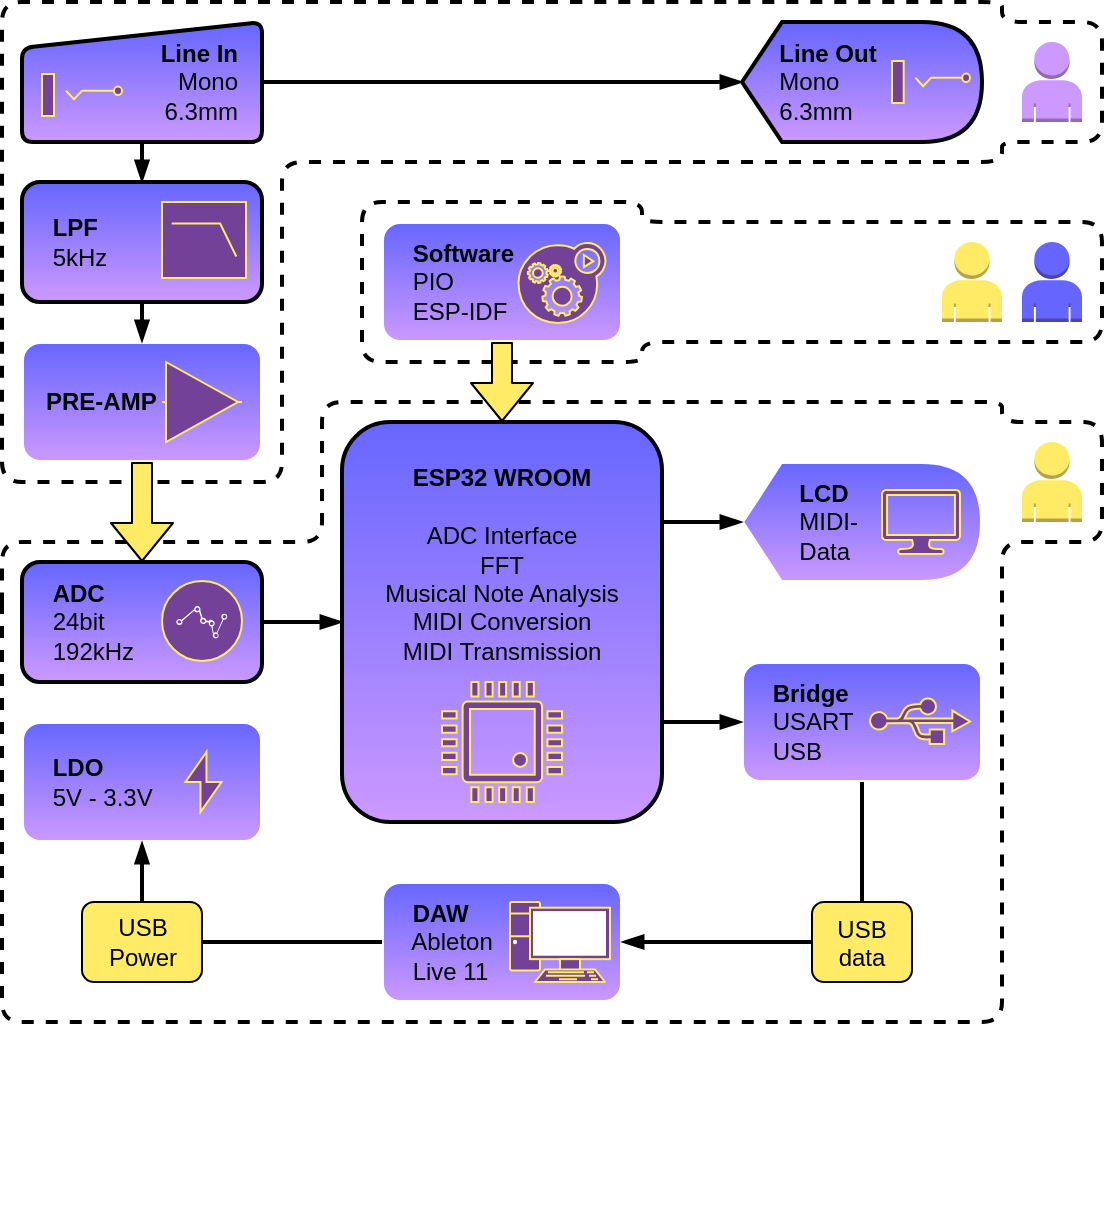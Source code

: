<mxfile compressed="true" version="16.1.2" type="device"><diagram name="Page-1" id="90a13364-a465-7bf4-72fc-28e22215d7a0"><mxGraphModel dx="946" dy="879" grid="1" gridSize="10" guides="1" tooltips="1" connect="1" arrows="1" fold="1" page="1" pageScale="1.5" pageWidth="827" pageHeight="1169" background="none" math="0" shadow="0"><root><mxCell id="0" style=";html=1;"/><mxCell id="1" style=";html=1;" parent="0"/><mxCell id="_Ti2mXzY7tAi9bnaLThI-1" value="" style="group" vertex="1" connectable="0" parent="1"><mxGeometry x="320" y="240" width="550" height="607" as="geometry"/></mxCell><mxCell id="XrCChwSz2AS1Mx0FTjyG-34" value="&amp;nbsp; &amp;nbsp; &lt;b&gt;ADC&lt;br&gt;&lt;/b&gt;&lt;span style=&quot;background-color: initial;&quot;&gt;&amp;nbsp; &amp;nbsp; 24bit&lt;br&gt;&lt;/span&gt;&lt;b&gt;&amp;nbsp; &amp;nbsp; &lt;/b&gt;192kHz" style="rounded=1;whiteSpace=wrap;html=1;shadow=0;glass=0;sketch=0;strokeWidth=2;align=left;fillColor=#6666FF;gradientColor=#CC99FF;" parent="_Ti2mXzY7tAi9bnaLThI-1" vertex="1"><mxGeometry x="10" y="280" width="120" height="60" as="geometry"/></mxCell><mxCell id="XrCChwSz2AS1Mx0FTjyG-1" value="&lt;b&gt;Line In&amp;nbsp; &amp;nbsp;&lt;br&gt;&lt;/b&gt;Mono&amp;nbsp; &amp;nbsp;&lt;br&gt;6.3mm&lt;b&gt;&amp;nbsp; &amp;nbsp;&lt;/b&gt;" style="html=1;strokeWidth=2;shape=manualInput;whiteSpace=wrap;rounded=1;size=13;arcSize=11;glass=0;sketch=0;align=right;gradientColor=#CC99FF;fillColor=#6666FF;" parent="_Ti2mXzY7tAi9bnaLThI-1" vertex="1"><mxGeometry x="10" y="10" width="120" height="60" as="geometry"/></mxCell><mxCell id="XrCChwSz2AS1Mx0FTjyG-2" value="&lt;b&gt;&lt;br&gt;ESP32 WROOM&lt;/b&gt;&lt;br&gt;&lt;br&gt;ADC Interface&lt;br&gt;FFT&lt;br&gt;Musical Note Analysis&lt;br&gt;MIDI Conversion&lt;br&gt;MIDI Transmission" style="rounded=1;whiteSpace=wrap;html=1;glass=0;sketch=0;strokeWidth=2;verticalAlign=top;gradientColor=#CC99FF;fillColor=#6666FF;" parent="_Ti2mXzY7tAi9bnaLThI-1" vertex="1"><mxGeometry x="170" y="210" width="160" height="200" as="geometry"/></mxCell><mxCell id="XrCChwSz2AS1Mx0FTjyG-165" style="edgeStyle=orthogonalEdgeStyle;rounded=1;orthogonalLoop=1;jettySize=auto;html=1;exitX=1;exitY=0.5;exitDx=0;exitDy=0;entryX=0;entryY=0.5;entryDx=0;entryDy=0;strokeColor=default;strokeWidth=2;fontColor=default;endArrow=blockThin;endFill=1;fillColor=#CC99FF;" parent="_Ti2mXzY7tAi9bnaLThI-1" source="XrCChwSz2AS1Mx0FTjyG-34" target="XrCChwSz2AS1Mx0FTjyG-2" edge="1"><mxGeometry relative="1" as="geometry"/></mxCell><mxCell id="XrCChwSz2AS1Mx0FTjyG-5" value="&lt;span style=&quot;font-weight: bold; white-space: pre;&quot;&gt;&#9;&lt;/span&gt;&lt;b&gt;LCD&lt;/b&gt;&lt;br&gt;&lt;span style=&quot;font-weight: bold; white-space: pre;&quot;&gt;&#9;&lt;/span&gt;MIDI-&lt;br&gt;&lt;span style=&quot;white-space: pre;&quot;&gt;&#9;&lt;/span&gt;Data" style="shape=display;whiteSpace=wrap;html=1;rounded=0;glass=0;sketch=0;strokeWidth=2;align=left;size=0.163;gradientColor=#CC99FF;fillColor=#6666FF;strokeColor=#FFFFFF;" parent="_Ti2mXzY7tAi9bnaLThI-1" vertex="1"><mxGeometry x="370" y="230" width="120" height="60" as="geometry"/></mxCell><mxCell id="XrCChwSz2AS1Mx0FTjyG-68" style="edgeStyle=orthogonalEdgeStyle;rounded=1;orthogonalLoop=1;jettySize=auto;html=1;exitX=1;exitY=0.25;exitDx=0;exitDy=0;entryX=0;entryY=0.5;entryDx=0;entryDy=0;entryPerimeter=0;strokeWidth=2;endArrow=blockThin;endFill=1;" parent="_Ti2mXzY7tAi9bnaLThI-1" source="XrCChwSz2AS1Mx0FTjyG-2" target="XrCChwSz2AS1Mx0FTjyG-5" edge="1"><mxGeometry relative="1" as="geometry"/></mxCell><mxCell id="XrCChwSz2AS1Mx0FTjyG-30" value="" style="aspect=fixed;perimeter=ellipsePerimeter;html=1;align=center;shadow=0;dashed=0;fontColor=#4277BB;labelBackgroundColor=#ffffff;fontSize=12;spacingTop=3;image;image=img/lib/ibm/analytics/data_repositories.svg;rounded=0;glass=0;sketch=0;strokeWidth=2;imageBackground=none;imageBorder=none;" parent="_Ti2mXzY7tAi9bnaLThI-1" vertex="1"><mxGeometry x="80" y="289.5" width="40" height="40" as="geometry"/></mxCell><mxCell id="XrCChwSz2AS1Mx0FTjyG-36" value="" style="sketch=0;pointerEvents=1;shadow=0;dashed=0;html=1;labelPosition=center;verticalLabelPosition=bottom;verticalAlign=top;outlineConnect=0;align=center;shape=mxgraph.office.devices.lcd_monitor;rounded=0;glass=0;strokeWidth=1;fillColor=#734198;strokeColor=#FFEB66;" parent="_Ti2mXzY7tAi9bnaLThI-1" vertex="1"><mxGeometry x="440" y="244" width="39" height="32" as="geometry"/></mxCell><mxCell id="XrCChwSz2AS1Mx0FTjyG-39" value="&amp;nbsp; &amp;nbsp; &lt;b&gt;LPF&lt;br&gt;&amp;nbsp; &amp;nbsp; &lt;/b&gt;5kHz" style="rounded=1;whiteSpace=wrap;html=1;shadow=0;glass=0;sketch=0;strokeWidth=2;align=left;fillColor=#6666FF;gradientColor=#CC99FF;" parent="_Ti2mXzY7tAi9bnaLThI-1" vertex="1"><mxGeometry x="10" y="90" width="120" height="60" as="geometry"/></mxCell><mxCell id="XrCChwSz2AS1Mx0FTjyG-76" style="edgeStyle=orthogonalEdgeStyle;rounded=1;orthogonalLoop=1;jettySize=auto;html=1;strokeWidth=2;endArrow=blockThin;endFill=1;" parent="_Ti2mXzY7tAi9bnaLThI-1" source="XrCChwSz2AS1Mx0FTjyG-1" target="XrCChwSz2AS1Mx0FTjyG-39" edge="1"><mxGeometry relative="1" as="geometry"/></mxCell><mxCell id="XrCChwSz2AS1Mx0FTjyG-15" value="" style="verticalLabelPosition=bottom;shadow=0;dashed=0;align=center;html=1;verticalAlign=top;shape=mxgraph.electrical.logic_gates.lowpass_filter;rounded=0;glass=0;sketch=0;strokeWidth=1;fillColor=#734198;strokeColor=#FFEB66;" parent="_Ti2mXzY7tAi9bnaLThI-1" vertex="1"><mxGeometry x="80" y="100" width="42" height="38" as="geometry"/></mxCell><mxCell id="XrCChwSz2AS1Mx0FTjyG-46" value="" style="ellipse;whiteSpace=wrap;html=1;aspect=fixed;rounded=0;shadow=0;glass=0;sketch=0;strokeColor=#FFEB66;strokeWidth=1;fillColor=none;gradientColor=#CC99FF;" parent="_Ti2mXzY7tAi9bnaLThI-1" vertex="1"><mxGeometry x="80" y="289.5" width="40" height="40" as="geometry"/></mxCell><mxCell id="XrCChwSz2AS1Mx0FTjyG-51" value="" style="pointerEvents=1;verticalLabelPosition=bottom;shadow=0;dashed=0;align=center;html=1;verticalAlign=top;shape=mxgraph.electrical.miscellaneous.2_conductor_jack;rounded=0;glass=0;sketch=0;strokeColor=#FFEB66;strokeWidth=1;fillColor=#734198;gradientColor=none;direction=east;" parent="_Ti2mXzY7tAi9bnaLThI-1" vertex="1"><mxGeometry x="20" y="36" width="40" height="21" as="geometry"/></mxCell><mxCell id="XrCChwSz2AS1Mx0FTjyG-53" value="&amp;nbsp; &amp;nbsp; &lt;b&gt;DAW&lt;/b&gt;&lt;br&gt;&amp;nbsp; &amp;nbsp; Ableton&lt;br&gt;&amp;nbsp; &amp;nbsp; Live 11" style="rounded=1;whiteSpace=wrap;html=1;shadow=0;glass=0;sketch=0;strokeColor=#FFFFFF;strokeWidth=2;fillColor=#6666FF;gradientColor=#CC99FF;align=left;" parent="_Ti2mXzY7tAi9bnaLThI-1" vertex="1"><mxGeometry x="190" y="440" width="120" height="60" as="geometry"/></mxCell><mxCell id="XrCChwSz2AS1Mx0FTjyG-52" value="" style="fontColor=#0066CC;verticalAlign=top;verticalLabelPosition=bottom;labelPosition=center;align=center;html=1;outlineConnect=0;fillColor=#734198;strokeColor=#FFEB66;gradientColor=none;gradientDirection=north;strokeWidth=2;shape=mxgraph.networks.pc;rounded=1;shadow=0;glass=0;sketch=0;" parent="_Ti2mXzY7tAi9bnaLThI-1" vertex="1"><mxGeometry x="254" y="450" width="50" height="40" as="geometry"/></mxCell><mxCell id="XrCChwSz2AS1Mx0FTjyG-54" value="" style="pointerEvents=1;shadow=0;dashed=0;html=1;strokeColor=#FFEB66;fillColor=#734198;labelPosition=center;verticalLabelPosition=bottom;verticalAlign=top;align=center;outlineConnect=0;shape=mxgraph.veeam.cpu;rounded=1;glass=0;sketch=0;strokeWidth=1;gradientColor=none;" parent="_Ti2mXzY7tAi9bnaLThI-1" vertex="1"><mxGeometry x="220" y="340" width="60" height="60" as="geometry"/></mxCell><mxCell id="XrCChwSz2AS1Mx0FTjyG-55" value="&lt;b&gt;&amp;nbsp; &amp;nbsp; Bridge&lt;/b&gt;&lt;br&gt;&amp;nbsp; &amp;nbsp; USART&lt;br&gt;&amp;nbsp; &amp;nbsp; USB" style="rounded=1;whiteSpace=wrap;html=1;shadow=0;glass=0;sketch=0;strokeColor=#FFFFFF;strokeWidth=2;fillColor=#6666FF;gradientColor=#CC99FF;align=left;" parent="_Ti2mXzY7tAi9bnaLThI-1" vertex="1"><mxGeometry x="370" y="330" width="120" height="60" as="geometry"/></mxCell><mxCell id="XrCChwSz2AS1Mx0FTjyG-79" style="edgeStyle=orthogonalEdgeStyle;rounded=1;orthogonalLoop=1;jettySize=auto;html=1;exitX=1;exitY=0.75;exitDx=0;exitDy=0;entryX=0;entryY=0.5;entryDx=0;entryDy=0;strokeWidth=2;endArrow=blockThin;endFill=1;" parent="_Ti2mXzY7tAi9bnaLThI-1" source="XrCChwSz2AS1Mx0FTjyG-2" target="XrCChwSz2AS1Mx0FTjyG-55" edge="1"><mxGeometry relative="1" as="geometry"/></mxCell><mxCell id="XrCChwSz2AS1Mx0FTjyG-60" value="&lt;div style=&quot;&quot;&gt;&lt;b style=&quot;background-color: initial;&quot;&gt;&amp;nbsp; &amp;nbsp; &amp;nbsp;Line Out&lt;/b&gt;&lt;/div&gt;&lt;div style=&quot;&quot;&gt;&lt;b style=&quot;font-weight: bold; background-color: initial;&quot;&gt;&amp;nbsp; &amp;nbsp; &amp;nbsp;&lt;/b&gt;&lt;span style=&quot;background-color: initial;&quot;&gt;Mono&lt;/span&gt;&lt;/div&gt;&lt;span style=&quot;background-color: initial;&quot;&gt;&lt;div style=&quot;&quot;&gt;&lt;span style=&quot;background-color: initial;&quot;&gt;&amp;nbsp; &amp;nbsp; &amp;nbsp;6.3mm&lt;/span&gt;&lt;/div&gt;&lt;/span&gt;" style="shape=display;whiteSpace=wrap;html=1;rounded=0;glass=0;sketch=0;strokeWidth=2;align=left;size=0.167;gradientColor=#CC99FF;fillColor=#6666FF;" parent="_Ti2mXzY7tAi9bnaLThI-1" vertex="1"><mxGeometry x="370" y="10" width="120" height="60" as="geometry"/></mxCell><mxCell id="XrCChwSz2AS1Mx0FTjyG-75" style="edgeStyle=orthogonalEdgeStyle;rounded=1;orthogonalLoop=1;jettySize=auto;html=1;exitX=1;exitY=0.5;exitDx=0;exitDy=0;entryX=0;entryY=0.5;entryDx=0;entryDy=0;entryPerimeter=0;strokeWidth=2;endArrow=blockThin;endFill=1;" parent="_Ti2mXzY7tAi9bnaLThI-1" source="XrCChwSz2AS1Mx0FTjyG-1" target="XrCChwSz2AS1Mx0FTjyG-60" edge="1"><mxGeometry relative="1" as="geometry"/></mxCell><mxCell id="XrCChwSz2AS1Mx0FTjyG-61" value="" style="pointerEvents=1;verticalLabelPosition=bottom;shadow=0;dashed=0;align=center;html=1;verticalAlign=top;shape=mxgraph.electrical.miscellaneous.2_conductor_jack;rounded=0;glass=0;sketch=0;strokeColor=#FFEB66;strokeWidth=1;fillColor=#734198;gradientColor=none;" parent="_Ti2mXzY7tAi9bnaLThI-1" vertex="1"><mxGeometry x="445" y="29.5" width="39" height="21" as="geometry"/></mxCell><mxCell id="XrCChwSz2AS1Mx0FTjyG-73" value="&lt;b&gt;&amp;nbsp; &amp;nbsp;PRE-AMP&lt;/b&gt;" style="rounded=1;whiteSpace=wrap;html=1;shadow=0;glass=0;sketch=0;strokeColor=#FFFFFF;strokeWidth=2;fillColor=#6666FF;gradientColor=#CC99FF;align=left;" parent="_Ti2mXzY7tAi9bnaLThI-1" vertex="1"><mxGeometry x="10" y="170" width="120" height="60" as="geometry"/></mxCell><mxCell id="XrCChwSz2AS1Mx0FTjyG-77" style="edgeStyle=orthogonalEdgeStyle;rounded=1;orthogonalLoop=1;jettySize=auto;html=1;strokeWidth=2;endArrow=blockThin;endFill=1;" parent="_Ti2mXzY7tAi9bnaLThI-1" source="XrCChwSz2AS1Mx0FTjyG-39" target="XrCChwSz2AS1Mx0FTjyG-73" edge="1"><mxGeometry relative="1" as="geometry"/></mxCell><mxCell id="XrCChwSz2AS1Mx0FTjyG-19" value="" style="verticalLabelPosition=bottom;shadow=0;dashed=0;align=center;html=1;verticalAlign=top;shape=mxgraph.electrical.abstract.amplifier;rounded=0;glass=0;sketch=0;strokeWidth=1;fillColor=#734198;strokeColor=#FFEB66;" parent="_Ti2mXzY7tAi9bnaLThI-1" vertex="1"><mxGeometry x="80" y="180" width="40" height="40" as="geometry"/></mxCell><mxCell id="XrCChwSz2AS1Mx0FTjyG-81" value="" style="endArrow=none;dashed=1;html=1;strokeWidth=2;rounded=1;" parent="_Ti2mXzY7tAi9bnaLThI-1" edge="1"><mxGeometry width="50" height="50" relative="1" as="geometry"><mxPoint x="290" as="sourcePoint"/><mxPoint x="290" as="targetPoint"/><Array as="points"><mxPoint/><mxPoint y="159"/><mxPoint y="240"/><mxPoint x="140" y="240"/><mxPoint x="140" y="80"/><mxPoint x="500" y="80"/><mxPoint x="500" y="70"/><mxPoint x="550" y="70"/><mxPoint x="550" y="10"/><mxPoint x="500" y="10"/><mxPoint x="500"/></Array></mxGeometry></mxCell><mxCell id="XrCChwSz2AS1Mx0FTjyG-85" value="" style="endArrow=none;dashed=1;html=1;rounded=1;strokeWidth=2;" parent="_Ti2mXzY7tAi9bnaLThI-1" edge="1"><mxGeometry y="-20" width="50" height="50" relative="1" as="geometry"><mxPoint y="300" as="sourcePoint"/><mxPoint y="300" as="targetPoint"/><Array as="points"><mxPoint y="350"/><mxPoint y="430"/><mxPoint y="510"/><mxPoint x="170" y="510"/><mxPoint x="500" y="510"/><mxPoint x="500" y="270"/><mxPoint x="550" y="270"/><mxPoint x="550" y="210"/><mxPoint x="500" y="210"/><mxPoint x="500" y="200"/><mxPoint x="160" y="200"/><mxPoint x="160" y="270"/><mxPoint y="270"/></Array><mxPoint as="offset"/></mxGeometry></mxCell><mxCell id="XrCChwSz2AS1Mx0FTjyG-90" value="&lt;b&gt;&amp;nbsp; &amp;nbsp; Software&lt;br&gt;&amp;nbsp; &amp;nbsp; &lt;/b&gt;PIO&lt;br&gt;&amp;nbsp; &amp;nbsp; ESP-IDF" style="rounded=1;whiteSpace=wrap;html=1;shadow=0;glass=0;sketch=0;strokeColor=#FFFFFF;strokeWidth=2;fillColor=#6666FF;gradientColor=#CC99FF;align=left;" parent="_Ti2mXzY7tAi9bnaLThI-1" vertex="1"><mxGeometry x="190" y="110" width="120" height="60" as="geometry"/></mxCell><mxCell id="XrCChwSz2AS1Mx0FTjyG-89" value="" style="sketch=0;html=1;aspect=fixed;strokeColor=#FFEB66;shadow=0;align=center;verticalAlign=top;fillColor=#734198;shape=mxgraph.gcp2.gear_load;rounded=1;glass=0;strokeWidth=1;" parent="_Ti2mXzY7tAi9bnaLThI-1" vertex="1"><mxGeometry x="258.26" y="120.5" width="43.48" height="40" as="geometry"/></mxCell><mxCell id="XrCChwSz2AS1Mx0FTjyG-101" value="" style="outlineConnect=0;dashed=0;verticalLabelPosition=bottom;verticalAlign=top;align=center;html=1;shape=mxgraph.aws3.user;fillColor=#6666FF;rounded=1;shadow=0;glass=0;sketch=0;strokeColor=none;strokeWidth=2;" parent="_Ti2mXzY7tAi9bnaLThI-1" vertex="1"><mxGeometry x="510" y="120" width="30" height="40" as="geometry"/></mxCell><mxCell id="XrCChwSz2AS1Mx0FTjyG-102" value="" style="outlineConnect=0;dashed=0;verticalLabelPosition=bottom;verticalAlign=top;align=center;html=1;shape=mxgraph.aws3.user;fillColor=#CC99FF;rounded=1;shadow=0;glass=0;sketch=0;strokeColor=none;strokeWidth=2;" parent="_Ti2mXzY7tAi9bnaLThI-1" vertex="1"><mxGeometry x="510" y="20" width="30" height="40" as="geometry"/></mxCell><mxCell id="XrCChwSz2AS1Mx0FTjyG-103" value="" style="outlineConnect=0;dashed=0;verticalLabelPosition=bottom;verticalAlign=top;align=center;html=1;shape=mxgraph.aws3.user;fillColor=#FFEB66;rounded=1;shadow=0;glass=0;sketch=0;strokeColor=none;strokeWidth=2;" parent="_Ti2mXzY7tAi9bnaLThI-1" vertex="1"><mxGeometry x="510" y="220" width="30" height="40" as="geometry"/></mxCell><mxCell id="XrCChwSz2AS1Mx0FTjyG-107" value="" style="outlineConnect=0;dashed=0;verticalLabelPosition=bottom;verticalAlign=top;align=center;html=1;shape=mxgraph.aws3.user;fillColor=#FFEB66;rounded=1;shadow=0;glass=0;sketch=0;strokeColor=none;strokeWidth=2;" parent="_Ti2mXzY7tAi9bnaLThI-1" vertex="1"><mxGeometry x="470" y="120" width="30" height="40" as="geometry"/></mxCell><mxCell id="XrCChwSz2AS1Mx0FTjyG-115" value="&lt;b&gt;&amp;nbsp; &amp;nbsp; LDO&lt;br&gt;&lt;/b&gt;&amp;nbsp; &amp;nbsp; 5V - 3.3V" style="rounded=1;whiteSpace=wrap;html=1;shadow=0;glass=0;sketch=0;strokeColor=#FFFFFF;strokeWidth=2;fillColor=#6666FF;gradientColor=#CC99FF;align=left;" parent="_Ti2mXzY7tAi9bnaLThI-1" vertex="1"><mxGeometry x="10" y="360" width="120" height="60" as="geometry"/></mxCell><mxCell id="XrCChwSz2AS1Mx0FTjyG-139" value="" style="html=1;verticalLabelPosition=bottom;align=center;labelBackgroundColor=#ffffff;verticalAlign=top;strokeWidth=1;strokeColor=#FFEB66;shadow=0;dashed=0;shape=mxgraph.ios7.icons.flash;rounded=1;glass=0;sketch=0;fontColor=#FFEB66;fillColor=#734198;gradientColor=none;" parent="_Ti2mXzY7tAi9bnaLThI-1" vertex="1"><mxGeometry x="91.74" y="375" width="18" height="30" as="geometry"/></mxCell><mxCell id="XrCChwSz2AS1Mx0FTjyG-141" value="" style="sketch=0;aspect=fixed;pointerEvents=1;shadow=0;dashed=0;html=1;strokeColor=#FFEB66;labelPosition=center;verticalLabelPosition=bottom;verticalAlign=top;align=center;fillColor=#734198;shape=mxgraph.mscae.enterprise.usb;rounded=1;glass=0;labelBorderColor=default;strokeWidth=1;fontColor=#FFEB66;" parent="_Ti2mXzY7tAi9bnaLThI-1" vertex="1"><mxGeometry x="434" y="348" width="50" height="23" as="geometry"/></mxCell><mxCell id="XrCChwSz2AS1Mx0FTjyG-161" value="" style="endArrow=none;dashed=1;html=1;rounded=1;strokeColor=default;strokeWidth=2;fontColor=default;fillColor=#CC99FF;" parent="_Ti2mXzY7tAi9bnaLThI-1" edge="1"><mxGeometry width="50" height="50" relative="1" as="geometry"><mxPoint x="550" y="140" as="sourcePoint"/><mxPoint x="550" y="140" as="targetPoint"/><Array as="points"><mxPoint x="550" y="170"/><mxPoint x="320" y="170"/><mxPoint x="320" y="180"/><mxPoint x="180" y="180"/><mxPoint x="180" y="100"/><mxPoint x="320" y="100"/><mxPoint x="320" y="110"/><mxPoint x="550" y="110"/></Array></mxGeometry></mxCell><mxCell id="XrCChwSz2AS1Mx0FTjyG-159" style="edgeStyle=orthogonalEdgeStyle;rounded=1;orthogonalLoop=1;jettySize=auto;html=1;exitX=0.5;exitY=1;exitDx=0;exitDy=0;entryX=0.5;entryY=0;entryDx=0;entryDy=0;strokeColor=default;strokeWidth=1;fontColor=default;endArrow=blockThin;endFill=1;fillColor=#FFEB66;shape=flexArrow;" parent="_Ti2mXzY7tAi9bnaLThI-1" source="XrCChwSz2AS1Mx0FTjyG-90" target="XrCChwSz2AS1Mx0FTjyG-2" edge="1"><mxGeometry relative="1" as="geometry"/></mxCell><mxCell id="XrCChwSz2AS1Mx0FTjyG-167" style="edgeStyle=orthogonalEdgeStyle;rounded=1;orthogonalLoop=1;jettySize=auto;html=1;entryX=0.5;entryY=0;entryDx=0;entryDy=0;strokeColor=default;strokeWidth=1;fontColor=default;endArrow=blockThin;endFill=1;fillColor=#FFEB66;shape=flexArrow;" parent="_Ti2mXzY7tAi9bnaLThI-1" source="XrCChwSz2AS1Mx0FTjyG-73" target="XrCChwSz2AS1Mx0FTjyG-34" edge="1"><mxGeometry relative="1" as="geometry"/></mxCell><mxCell id="XrCChwSz2AS1Mx0FTjyG-185" style="edgeStyle=orthogonalEdgeStyle;rounded=1;orthogonalLoop=1;jettySize=auto;html=1;entryX=1;entryY=0.5;entryDx=0;entryDy=0;strokeColor=default;strokeWidth=2;fontColor=default;endArrow=blockThin;endFill=1;fillColor=#CC99FF;" parent="_Ti2mXzY7tAi9bnaLThI-1" source="XrCChwSz2AS1Mx0FTjyG-173" target="XrCChwSz2AS1Mx0FTjyG-53" edge="1"><mxGeometry relative="1" as="geometry"/></mxCell><mxCell id="XrCChwSz2AS1Mx0FTjyG-173" value="USB&#10;data" style="text;align=center;verticalAlign=middle;resizable=0;points=[];autosize=1;strokeColor=default;fillColor=#FFEB66;fontColor=#000000;rounded=1;" parent="_Ti2mXzY7tAi9bnaLThI-1" vertex="1"><mxGeometry x="405" y="450" width="50" height="40" as="geometry"/></mxCell><mxCell id="XrCChwSz2AS1Mx0FTjyG-174" value="" style="edgeStyle=orthogonalEdgeStyle;rounded=1;orthogonalLoop=1;jettySize=auto;html=1;exitX=0.5;exitY=1;exitDx=0;exitDy=0;entryX=0.5;entryY=0;entryDx=0;entryDy=0;strokeColor=default;strokeWidth=2;fontColor=default;endArrow=none;endFill=1;fillColor=#CC99FF;" parent="_Ti2mXzY7tAi9bnaLThI-1" source="XrCChwSz2AS1Mx0FTjyG-55" target="XrCChwSz2AS1Mx0FTjyG-173" edge="1"><mxGeometry relative="1" as="geometry"><mxPoint x="430" y="390" as="sourcePoint"/><mxPoint x="430" y="470" as="targetPoint"/></mxGeometry></mxCell><mxCell id="XrCChwSz2AS1Mx0FTjyG-183" style="edgeStyle=orthogonalEdgeStyle;rounded=1;orthogonalLoop=1;jettySize=auto;html=1;strokeColor=default;strokeWidth=2;fontColor=default;endArrow=blockThin;endFill=1;fillColor=#CC99FF;" parent="_Ti2mXzY7tAi9bnaLThI-1" source="XrCChwSz2AS1Mx0FTjyG-181" target="XrCChwSz2AS1Mx0FTjyG-115" edge="1"><mxGeometry relative="1" as="geometry"/></mxCell><mxCell id="XrCChwSz2AS1Mx0FTjyG-181" value="USB&lt;br&gt;Power&lt;br&gt;" style="text;html=1;align=center;verticalAlign=middle;resizable=0;points=[];autosize=1;strokeColor=default;fillColor=#FFEB66;fontColor=#000000;rounded=1;" parent="_Ti2mXzY7tAi9bnaLThI-1" vertex="1"><mxGeometry x="39.995" y="450" width="60" height="40" as="geometry"/></mxCell><mxCell id="XrCChwSz2AS1Mx0FTjyG-182" style="edgeStyle=orthogonalEdgeStyle;rounded=1;orthogonalLoop=1;jettySize=auto;html=1;exitX=0;exitY=0.5;exitDx=0;exitDy=0;strokeColor=default;strokeWidth=2;fontColor=default;endArrow=none;endFill=0;fillColor=#CC99FF;" parent="_Ti2mXzY7tAi9bnaLThI-1" source="XrCChwSz2AS1Mx0FTjyG-53" target="XrCChwSz2AS1Mx0FTjyG-181" edge="1"><mxGeometry relative="1" as="geometry"><mxPoint x="120" y="490" as="targetPoint"/></mxGeometry></mxCell></root></mxGraphModel></diagram></mxfile>